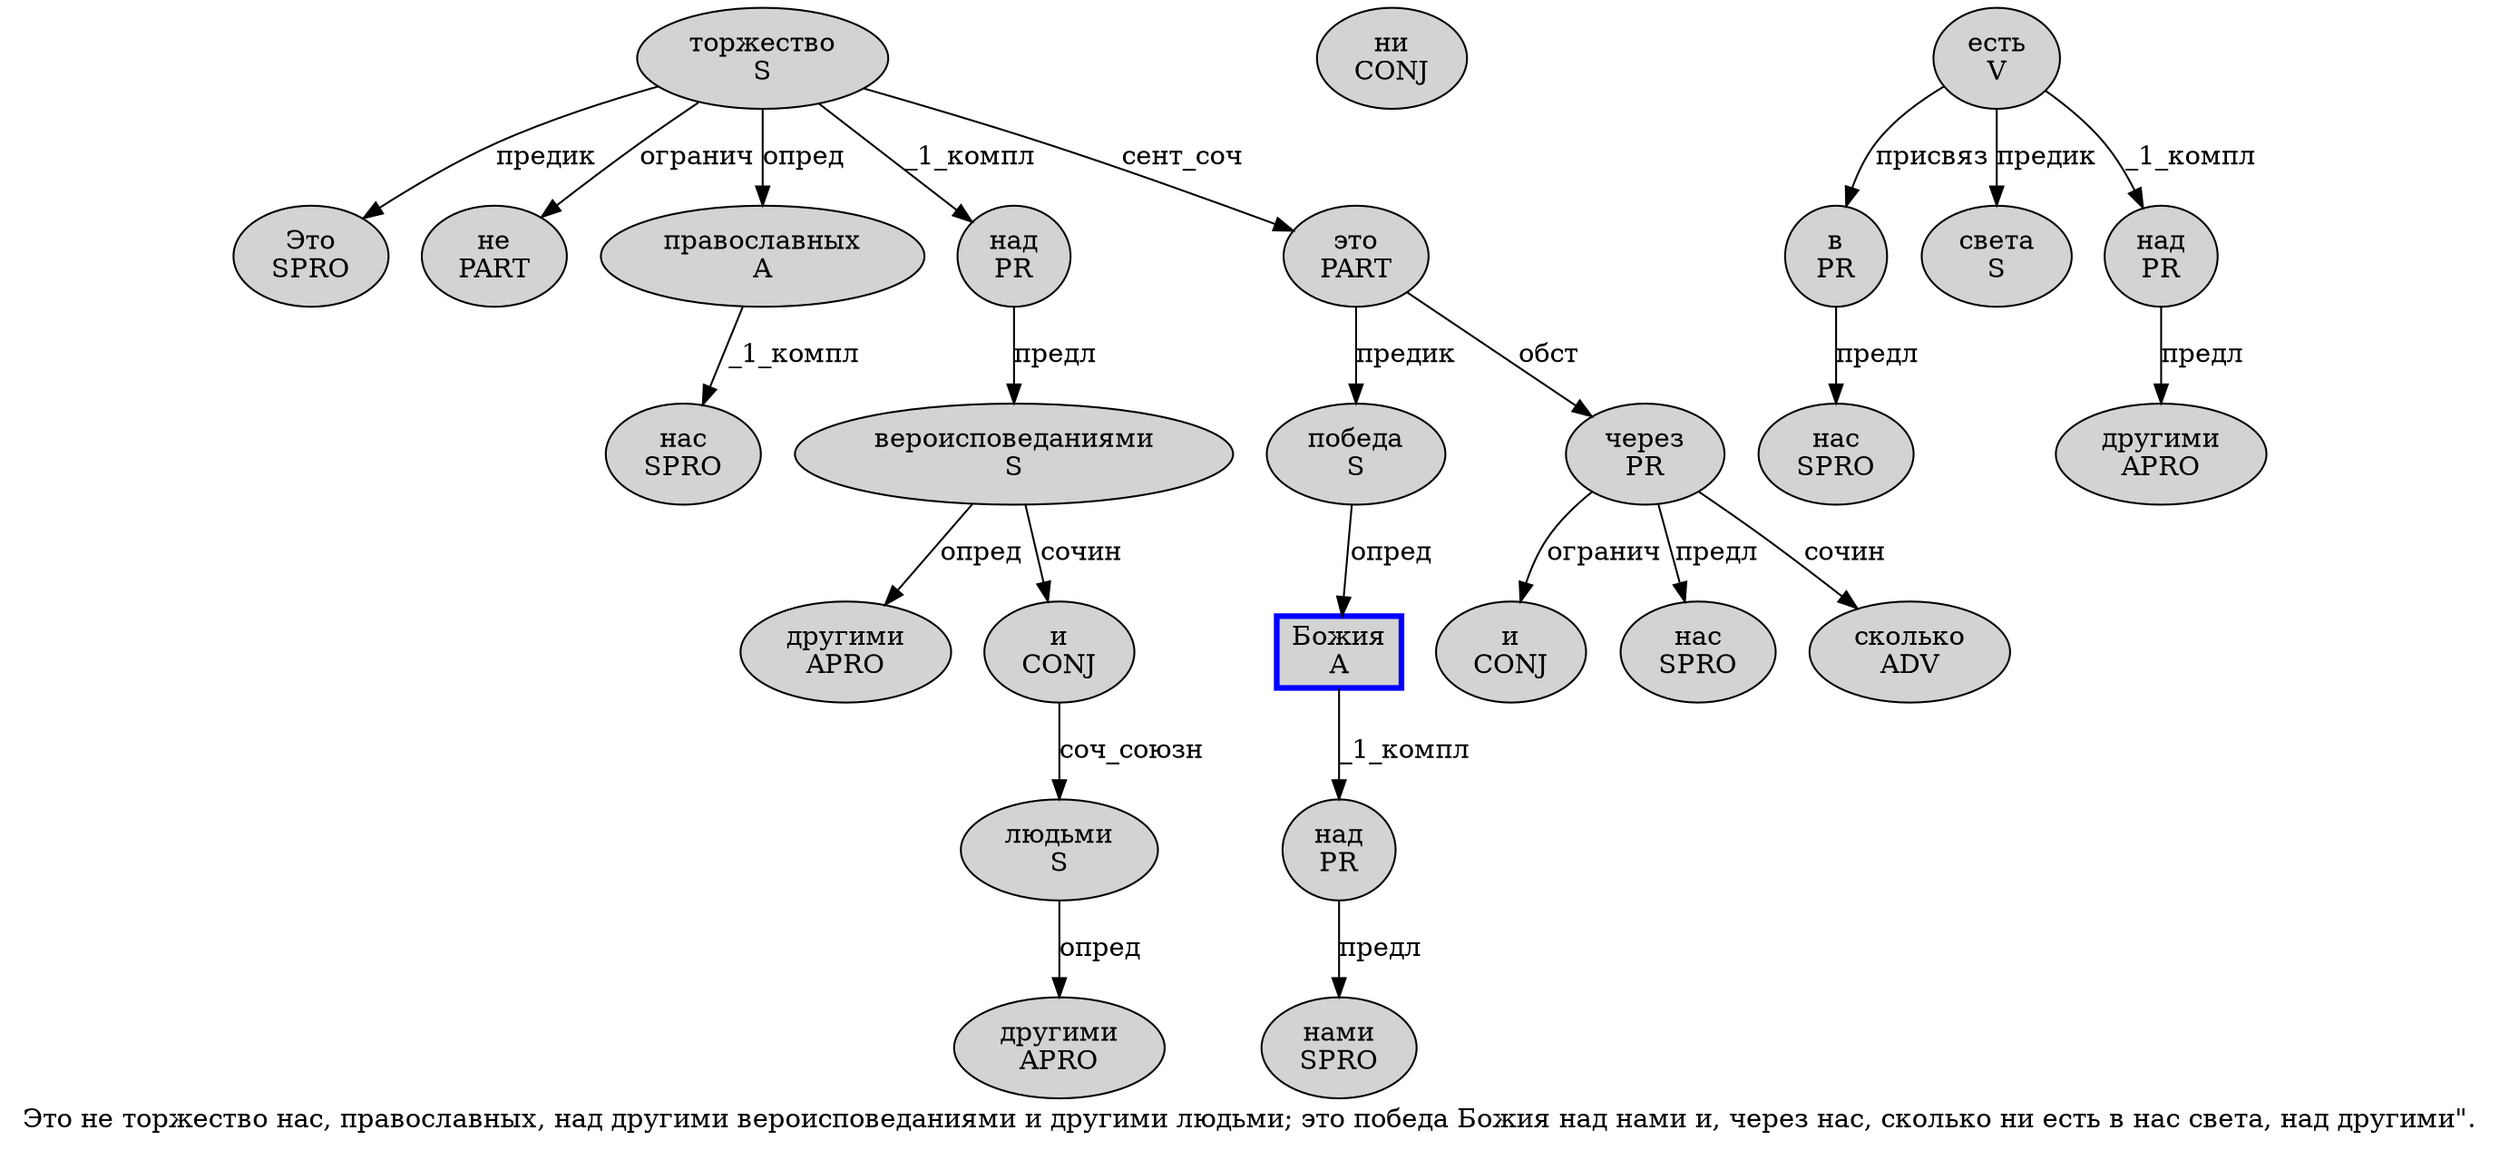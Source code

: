 digraph SENTENCE_1654 {
	graph [label="Это не торжество нас, православных, над другими вероисповеданиями и другими людьми; это победа Божия над нами и, через нас, сколько ни есть в нас света, над другими\"."]
	node [style=filled]
		0 [label="Это
SPRO" color="" fillcolor=lightgray penwidth=1 shape=ellipse]
		1 [label="не
PART" color="" fillcolor=lightgray penwidth=1 shape=ellipse]
		2 [label="торжество
S" color="" fillcolor=lightgray penwidth=1 shape=ellipse]
		3 [label="нас
SPRO" color="" fillcolor=lightgray penwidth=1 shape=ellipse]
		5 [label="православных
A" color="" fillcolor=lightgray penwidth=1 shape=ellipse]
		7 [label="над
PR" color="" fillcolor=lightgray penwidth=1 shape=ellipse]
		8 [label="другими
APRO" color="" fillcolor=lightgray penwidth=1 shape=ellipse]
		9 [label="вероисповеданиями
S" color="" fillcolor=lightgray penwidth=1 shape=ellipse]
		10 [label="и
CONJ" color="" fillcolor=lightgray penwidth=1 shape=ellipse]
		11 [label="другими
APRO" color="" fillcolor=lightgray penwidth=1 shape=ellipse]
		12 [label="людьми
S" color="" fillcolor=lightgray penwidth=1 shape=ellipse]
		14 [label="это
PART" color="" fillcolor=lightgray penwidth=1 shape=ellipse]
		15 [label="победа
S" color="" fillcolor=lightgray penwidth=1 shape=ellipse]
		16 [label="Божия
A" color=blue fillcolor=lightgray penwidth=3 shape=box]
		17 [label="над
PR" color="" fillcolor=lightgray penwidth=1 shape=ellipse]
		18 [label="нами
SPRO" color="" fillcolor=lightgray penwidth=1 shape=ellipse]
		19 [label="и
CONJ" color="" fillcolor=lightgray penwidth=1 shape=ellipse]
		21 [label="через
PR" color="" fillcolor=lightgray penwidth=1 shape=ellipse]
		22 [label="нас
SPRO" color="" fillcolor=lightgray penwidth=1 shape=ellipse]
		24 [label="сколько
ADV" color="" fillcolor=lightgray penwidth=1 shape=ellipse]
		25 [label="ни
CONJ" color="" fillcolor=lightgray penwidth=1 shape=ellipse]
		26 [label="есть
V" color="" fillcolor=lightgray penwidth=1 shape=ellipse]
		27 [label="в
PR" color="" fillcolor=lightgray penwidth=1 shape=ellipse]
		28 [label="нас
SPRO" color="" fillcolor=lightgray penwidth=1 shape=ellipse]
		29 [label="света
S" color="" fillcolor=lightgray penwidth=1 shape=ellipse]
		31 [label="над
PR" color="" fillcolor=lightgray penwidth=1 shape=ellipse]
		32 [label="другими
APRO" color="" fillcolor=lightgray penwidth=1 shape=ellipse]
			9 -> 8 [label="опред"]
			9 -> 10 [label="сочин"]
			5 -> 3 [label="_1_компл"]
			2 -> 0 [label="предик"]
			2 -> 1 [label="огранич"]
			2 -> 5 [label="опред"]
			2 -> 7 [label="_1_компл"]
			2 -> 14 [label="сент_соч"]
			16 -> 17 [label="_1_компл"]
			12 -> 11 [label="опред"]
			7 -> 9 [label="предл"]
			15 -> 16 [label="опред"]
			10 -> 12 [label="соч_союзн"]
			14 -> 15 [label="предик"]
			14 -> 21 [label="обст"]
			26 -> 27 [label="присвяз"]
			26 -> 29 [label="предик"]
			26 -> 31 [label="_1_компл"]
			27 -> 28 [label="предл"]
			17 -> 18 [label="предл"]
			21 -> 19 [label="огранич"]
			21 -> 22 [label="предл"]
			21 -> 24 [label="сочин"]
			31 -> 32 [label="предл"]
}
